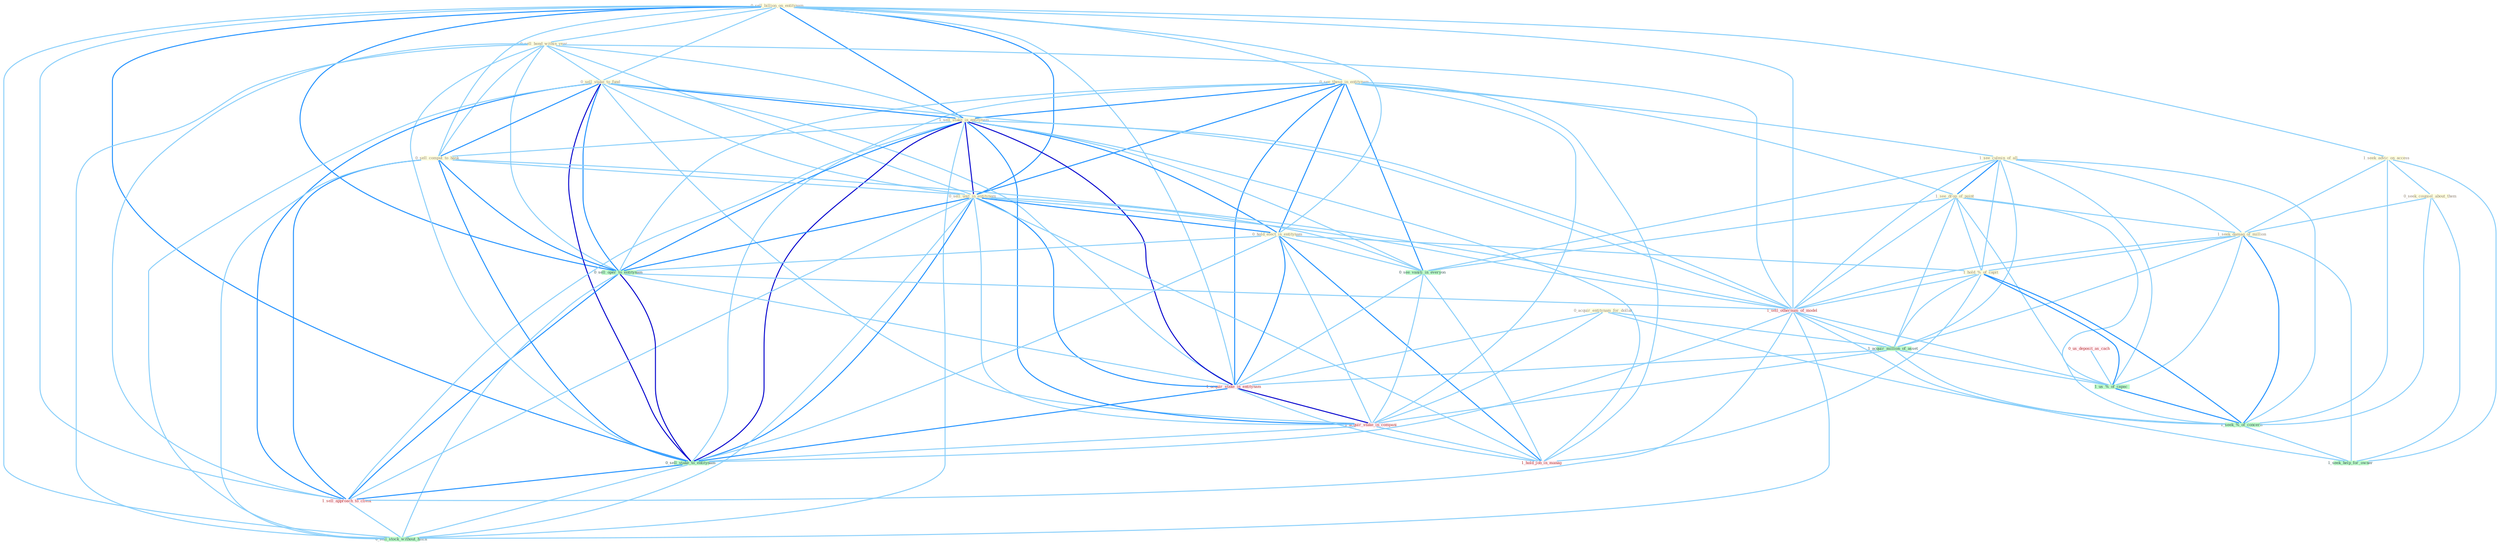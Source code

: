 Graph G{ 
    node
    [shape=polygon,style=filled,width=.5,height=.06,color="#BDFCC9",fixedsize=true,fontsize=4,
    fontcolor="#2f4f4f"];
    {node
    [color="#ffffe0", fontcolor="#8b7d6b"] "0_sell_billion_on_entitynam " "0_sell_bond_within_year " "0_see_these_in_entitynam " "1_see_culmin_of_all " "0_sell_stake_to_fund " "1_sell_stake_in_entitynam " "1_see_drop_of_point " "1_seek_advic_on_access " "0_seek_counsel_about_them " "0_sell_comput_to_bank " "0_sell_unit_in_entitynam " "1_seek_damag_of_million " "0_hold_elect_in_entitynam " "1_hold_%_of_capit " "0_acquir_entitynam_for_dollar "}
{node [color="#fff0f5", fontcolor="#b22222"] "1_sell_othernum_of_model " "0_us_deposit_as_cach " "1_acquir_stake_in_entitynam " "1_acquir_stake_in_compani " "1_sell_approach_to_client " "1_hold_job_in_manag "}
edge [color="#B0E2FF"];

	"0_sell_billion_on_entitynam " -- "0_sell_bond_within_year " [w="1", color="#87cefa" ];
	"0_sell_billion_on_entitynam " -- "0_see_these_in_entitynam " [w="1", color="#87cefa" ];
	"0_sell_billion_on_entitynam " -- "0_sell_stake_to_fund " [w="1", color="#87cefa" ];
	"0_sell_billion_on_entitynam " -- "1_sell_stake_in_entitynam " [w="2", color="#1e90ff" , len=0.8];
	"0_sell_billion_on_entitynam " -- "1_seek_advic_on_access " [w="1", color="#87cefa" ];
	"0_sell_billion_on_entitynam " -- "0_sell_comput_to_bank " [w="1", color="#87cefa" ];
	"0_sell_billion_on_entitynam " -- "0_sell_unit_in_entitynam " [w="2", color="#1e90ff" , len=0.8];
	"0_sell_billion_on_entitynam " -- "0_hold_elect_in_entitynam " [w="1", color="#87cefa" ];
	"0_sell_billion_on_entitynam " -- "0_sell_oper_to_entitynam " [w="2", color="#1e90ff" , len=0.8];
	"0_sell_billion_on_entitynam " -- "1_sell_othernum_of_model " [w="1", color="#87cefa" ];
	"0_sell_billion_on_entitynam " -- "1_acquir_stake_in_entitynam " [w="1", color="#87cefa" ];
	"0_sell_billion_on_entitynam " -- "0_sell_stake_to_entitynam " [w="2", color="#1e90ff" , len=0.8];
	"0_sell_billion_on_entitynam " -- "1_sell_approach_to_client " [w="1", color="#87cefa" ];
	"0_sell_billion_on_entitynam " -- "0_sell_stock_without_hitch " [w="1", color="#87cefa" ];
	"0_sell_bond_within_year " -- "0_sell_stake_to_fund " [w="1", color="#87cefa" ];
	"0_sell_bond_within_year " -- "1_sell_stake_in_entitynam " [w="1", color="#87cefa" ];
	"0_sell_bond_within_year " -- "0_sell_comput_to_bank " [w="1", color="#87cefa" ];
	"0_sell_bond_within_year " -- "0_sell_unit_in_entitynam " [w="1", color="#87cefa" ];
	"0_sell_bond_within_year " -- "0_sell_oper_to_entitynam " [w="1", color="#87cefa" ];
	"0_sell_bond_within_year " -- "1_sell_othernum_of_model " [w="1", color="#87cefa" ];
	"0_sell_bond_within_year " -- "0_sell_stake_to_entitynam " [w="1", color="#87cefa" ];
	"0_sell_bond_within_year " -- "1_sell_approach_to_client " [w="1", color="#87cefa" ];
	"0_sell_bond_within_year " -- "0_sell_stock_without_hitch " [w="1", color="#87cefa" ];
	"0_see_these_in_entitynam " -- "1_see_culmin_of_all " [w="1", color="#87cefa" ];
	"0_see_these_in_entitynam " -- "1_sell_stake_in_entitynam " [w="2", color="#1e90ff" , len=0.8];
	"0_see_these_in_entitynam " -- "1_see_drop_of_point " [w="1", color="#87cefa" ];
	"0_see_these_in_entitynam " -- "0_sell_unit_in_entitynam " [w="2", color="#1e90ff" , len=0.8];
	"0_see_these_in_entitynam " -- "0_hold_elect_in_entitynam " [w="2", color="#1e90ff" , len=0.8];
	"0_see_these_in_entitynam " -- "0_sell_oper_to_entitynam " [w="1", color="#87cefa" ];
	"0_see_these_in_entitynam " -- "0_see_vaniti_in_everyon " [w="2", color="#1e90ff" , len=0.8];
	"0_see_these_in_entitynam " -- "1_acquir_stake_in_entitynam " [w="2", color="#1e90ff" , len=0.8];
	"0_see_these_in_entitynam " -- "1_acquir_stake_in_compani " [w="1", color="#87cefa" ];
	"0_see_these_in_entitynam " -- "0_sell_stake_to_entitynam " [w="1", color="#87cefa" ];
	"0_see_these_in_entitynam " -- "1_hold_job_in_manag " [w="1", color="#87cefa" ];
	"1_see_culmin_of_all " -- "1_see_drop_of_point " [w="2", color="#1e90ff" , len=0.8];
	"1_see_culmin_of_all " -- "1_seek_damag_of_million " [w="1", color="#87cefa" ];
	"1_see_culmin_of_all " -- "1_hold_%_of_capit " [w="1", color="#87cefa" ];
	"1_see_culmin_of_all " -- "1_sell_othernum_of_model " [w="1", color="#87cefa" ];
	"1_see_culmin_of_all " -- "0_see_vaniti_in_everyon " [w="1", color="#87cefa" ];
	"1_see_culmin_of_all " -- "1_acquir_million_of_asset " [w="1", color="#87cefa" ];
	"1_see_culmin_of_all " -- "1_us_%_of_capac " [w="1", color="#87cefa" ];
	"1_see_culmin_of_all " -- "1_seek_%_of_concern " [w="1", color="#87cefa" ];
	"0_sell_stake_to_fund " -- "1_sell_stake_in_entitynam " [w="2", color="#1e90ff" , len=0.8];
	"0_sell_stake_to_fund " -- "0_sell_comput_to_bank " [w="2", color="#1e90ff" , len=0.8];
	"0_sell_stake_to_fund " -- "0_sell_unit_in_entitynam " [w="1", color="#87cefa" ];
	"0_sell_stake_to_fund " -- "0_sell_oper_to_entitynam " [w="2", color="#1e90ff" , len=0.8];
	"0_sell_stake_to_fund " -- "1_sell_othernum_of_model " [w="1", color="#87cefa" ];
	"0_sell_stake_to_fund " -- "1_acquir_stake_in_entitynam " [w="1", color="#87cefa" ];
	"0_sell_stake_to_fund " -- "1_acquir_stake_in_compani " [w="1", color="#87cefa" ];
	"0_sell_stake_to_fund " -- "0_sell_stake_to_entitynam " [w="3", color="#0000cd" , len=0.6];
	"0_sell_stake_to_fund " -- "1_sell_approach_to_client " [w="2", color="#1e90ff" , len=0.8];
	"0_sell_stake_to_fund " -- "0_sell_stock_without_hitch " [w="1", color="#87cefa" ];
	"1_sell_stake_in_entitynam " -- "0_sell_comput_to_bank " [w="1", color="#87cefa" ];
	"1_sell_stake_in_entitynam " -- "0_sell_unit_in_entitynam " [w="3", color="#0000cd" , len=0.6];
	"1_sell_stake_in_entitynam " -- "0_hold_elect_in_entitynam " [w="2", color="#1e90ff" , len=0.8];
	"1_sell_stake_in_entitynam " -- "0_sell_oper_to_entitynam " [w="2", color="#1e90ff" , len=0.8];
	"1_sell_stake_in_entitynam " -- "1_sell_othernum_of_model " [w="1", color="#87cefa" ];
	"1_sell_stake_in_entitynam " -- "0_see_vaniti_in_everyon " [w="1", color="#87cefa" ];
	"1_sell_stake_in_entitynam " -- "1_acquir_stake_in_entitynam " [w="3", color="#0000cd" , len=0.6];
	"1_sell_stake_in_entitynam " -- "1_acquir_stake_in_compani " [w="2", color="#1e90ff" , len=0.8];
	"1_sell_stake_in_entitynam " -- "0_sell_stake_to_entitynam " [w="3", color="#0000cd" , len=0.6];
	"1_sell_stake_in_entitynam " -- "1_sell_approach_to_client " [w="1", color="#87cefa" ];
	"1_sell_stake_in_entitynam " -- "1_hold_job_in_manag " [w="1", color="#87cefa" ];
	"1_sell_stake_in_entitynam " -- "0_sell_stock_without_hitch " [w="1", color="#87cefa" ];
	"1_see_drop_of_point " -- "1_seek_damag_of_million " [w="1", color="#87cefa" ];
	"1_see_drop_of_point " -- "1_hold_%_of_capit " [w="1", color="#87cefa" ];
	"1_see_drop_of_point " -- "1_sell_othernum_of_model " [w="1", color="#87cefa" ];
	"1_see_drop_of_point " -- "0_see_vaniti_in_everyon " [w="1", color="#87cefa" ];
	"1_see_drop_of_point " -- "1_acquir_million_of_asset " [w="1", color="#87cefa" ];
	"1_see_drop_of_point " -- "1_us_%_of_capac " [w="1", color="#87cefa" ];
	"1_see_drop_of_point " -- "1_seek_%_of_concern " [w="1", color="#87cefa" ];
	"1_seek_advic_on_access " -- "0_seek_counsel_about_them " [w="1", color="#87cefa" ];
	"1_seek_advic_on_access " -- "1_seek_damag_of_million " [w="1", color="#87cefa" ];
	"1_seek_advic_on_access " -- "1_seek_%_of_concern " [w="1", color="#87cefa" ];
	"1_seek_advic_on_access " -- "1_seek_help_for_owner " [w="1", color="#87cefa" ];
	"0_seek_counsel_about_them " -- "1_seek_damag_of_million " [w="1", color="#87cefa" ];
	"0_seek_counsel_about_them " -- "1_seek_%_of_concern " [w="1", color="#87cefa" ];
	"0_seek_counsel_about_them " -- "1_seek_help_for_owner " [w="1", color="#87cefa" ];
	"0_sell_comput_to_bank " -- "0_sell_unit_in_entitynam " [w="1", color="#87cefa" ];
	"0_sell_comput_to_bank " -- "0_sell_oper_to_entitynam " [w="2", color="#1e90ff" , len=0.8];
	"0_sell_comput_to_bank " -- "1_sell_othernum_of_model " [w="1", color="#87cefa" ];
	"0_sell_comput_to_bank " -- "0_sell_stake_to_entitynam " [w="2", color="#1e90ff" , len=0.8];
	"0_sell_comput_to_bank " -- "1_sell_approach_to_client " [w="2", color="#1e90ff" , len=0.8];
	"0_sell_comput_to_bank " -- "0_sell_stock_without_hitch " [w="1", color="#87cefa" ];
	"0_sell_unit_in_entitynam " -- "0_hold_elect_in_entitynam " [w="2", color="#1e90ff" , len=0.8];
	"0_sell_unit_in_entitynam " -- "0_sell_oper_to_entitynam " [w="2", color="#1e90ff" , len=0.8];
	"0_sell_unit_in_entitynam " -- "1_sell_othernum_of_model " [w="1", color="#87cefa" ];
	"0_sell_unit_in_entitynam " -- "0_see_vaniti_in_everyon " [w="1", color="#87cefa" ];
	"0_sell_unit_in_entitynam " -- "1_acquir_stake_in_entitynam " [w="2", color="#1e90ff" , len=0.8];
	"0_sell_unit_in_entitynam " -- "1_acquir_stake_in_compani " [w="1", color="#87cefa" ];
	"0_sell_unit_in_entitynam " -- "0_sell_stake_to_entitynam " [w="2", color="#1e90ff" , len=0.8];
	"0_sell_unit_in_entitynam " -- "1_sell_approach_to_client " [w="1", color="#87cefa" ];
	"0_sell_unit_in_entitynam " -- "1_hold_job_in_manag " [w="1", color="#87cefa" ];
	"0_sell_unit_in_entitynam " -- "0_sell_stock_without_hitch " [w="1", color="#87cefa" ];
	"1_seek_damag_of_million " -- "1_hold_%_of_capit " [w="1", color="#87cefa" ];
	"1_seek_damag_of_million " -- "1_sell_othernum_of_model " [w="1", color="#87cefa" ];
	"1_seek_damag_of_million " -- "1_acquir_million_of_asset " [w="1", color="#87cefa" ];
	"1_seek_damag_of_million " -- "1_us_%_of_capac " [w="1", color="#87cefa" ];
	"1_seek_damag_of_million " -- "1_seek_%_of_concern " [w="2", color="#1e90ff" , len=0.8];
	"1_seek_damag_of_million " -- "1_seek_help_for_owner " [w="1", color="#87cefa" ];
	"0_hold_elect_in_entitynam " -- "1_hold_%_of_capit " [w="1", color="#87cefa" ];
	"0_hold_elect_in_entitynam " -- "0_sell_oper_to_entitynam " [w="1", color="#87cefa" ];
	"0_hold_elect_in_entitynam " -- "0_see_vaniti_in_everyon " [w="1", color="#87cefa" ];
	"0_hold_elect_in_entitynam " -- "1_acquir_stake_in_entitynam " [w="2", color="#1e90ff" , len=0.8];
	"0_hold_elect_in_entitynam " -- "1_acquir_stake_in_compani " [w="1", color="#87cefa" ];
	"0_hold_elect_in_entitynam " -- "0_sell_stake_to_entitynam " [w="1", color="#87cefa" ];
	"0_hold_elect_in_entitynam " -- "1_hold_job_in_manag " [w="2", color="#1e90ff" , len=0.8];
	"1_hold_%_of_capit " -- "1_sell_othernum_of_model " [w="1", color="#87cefa" ];
	"1_hold_%_of_capit " -- "1_acquir_million_of_asset " [w="1", color="#87cefa" ];
	"1_hold_%_of_capit " -- "1_us_%_of_capac " [w="2", color="#1e90ff" , len=0.8];
	"1_hold_%_of_capit " -- "1_hold_job_in_manag " [w="1", color="#87cefa" ];
	"1_hold_%_of_capit " -- "1_seek_%_of_concern " [w="2", color="#1e90ff" , len=0.8];
	"0_acquir_entitynam_for_dollar " -- "1_acquir_million_of_asset " [w="1", color="#87cefa" ];
	"0_acquir_entitynam_for_dollar " -- "1_acquir_stake_in_entitynam " [w="1", color="#87cefa" ];
	"0_acquir_entitynam_for_dollar " -- "1_acquir_stake_in_compani " [w="1", color="#87cefa" ];
	"0_acquir_entitynam_for_dollar " -- "1_seek_help_for_owner " [w="1", color="#87cefa" ];
	"0_sell_oper_to_entitynam " -- "1_sell_othernum_of_model " [w="1", color="#87cefa" ];
	"0_sell_oper_to_entitynam " -- "1_acquir_stake_in_entitynam " [w="1", color="#87cefa" ];
	"0_sell_oper_to_entitynam " -- "0_sell_stake_to_entitynam " [w="3", color="#0000cd" , len=0.6];
	"0_sell_oper_to_entitynam " -- "1_sell_approach_to_client " [w="2", color="#1e90ff" , len=0.8];
	"0_sell_oper_to_entitynam " -- "0_sell_stock_without_hitch " [w="1", color="#87cefa" ];
	"1_sell_othernum_of_model " -- "1_acquir_million_of_asset " [w="1", color="#87cefa" ];
	"1_sell_othernum_of_model " -- "0_sell_stake_to_entitynam " [w="1", color="#87cefa" ];
	"1_sell_othernum_of_model " -- "1_us_%_of_capac " [w="1", color="#87cefa" ];
	"1_sell_othernum_of_model " -- "1_sell_approach_to_client " [w="1", color="#87cefa" ];
	"1_sell_othernum_of_model " -- "0_sell_stock_without_hitch " [w="1", color="#87cefa" ];
	"1_sell_othernum_of_model " -- "1_seek_%_of_concern " [w="1", color="#87cefa" ];
	"0_see_vaniti_in_everyon " -- "1_acquir_stake_in_entitynam " [w="1", color="#87cefa" ];
	"0_see_vaniti_in_everyon " -- "1_acquir_stake_in_compani " [w="1", color="#87cefa" ];
	"0_see_vaniti_in_everyon " -- "1_hold_job_in_manag " [w="1", color="#87cefa" ];
	"1_acquir_million_of_asset " -- "1_acquir_stake_in_entitynam " [w="1", color="#87cefa" ];
	"1_acquir_million_of_asset " -- "1_acquir_stake_in_compani " [w="1", color="#87cefa" ];
	"1_acquir_million_of_asset " -- "1_us_%_of_capac " [w="1", color="#87cefa" ];
	"1_acquir_million_of_asset " -- "1_seek_%_of_concern " [w="1", color="#87cefa" ];
	"0_us_deposit_as_cach " -- "1_us_%_of_capac " [w="1", color="#87cefa" ];
	"1_acquir_stake_in_entitynam " -- "1_acquir_stake_in_compani " [w="3", color="#0000cd" , len=0.6];
	"1_acquir_stake_in_entitynam " -- "0_sell_stake_to_entitynam " [w="2", color="#1e90ff" , len=0.8];
	"1_acquir_stake_in_entitynam " -- "1_hold_job_in_manag " [w="1", color="#87cefa" ];
	"1_acquir_stake_in_compani " -- "0_sell_stake_to_entitynam " [w="1", color="#87cefa" ];
	"1_acquir_stake_in_compani " -- "1_hold_job_in_manag " [w="1", color="#87cefa" ];
	"0_sell_stake_to_entitynam " -- "1_sell_approach_to_client " [w="2", color="#1e90ff" , len=0.8];
	"0_sell_stake_to_entitynam " -- "0_sell_stock_without_hitch " [w="1", color="#87cefa" ];
	"1_us_%_of_capac " -- "1_seek_%_of_concern " [w="2", color="#1e90ff" , len=0.8];
	"1_sell_approach_to_client " -- "0_sell_stock_without_hitch " [w="1", color="#87cefa" ];
	"1_seek_%_of_concern " -- "1_seek_help_for_owner " [w="1", color="#87cefa" ];
}